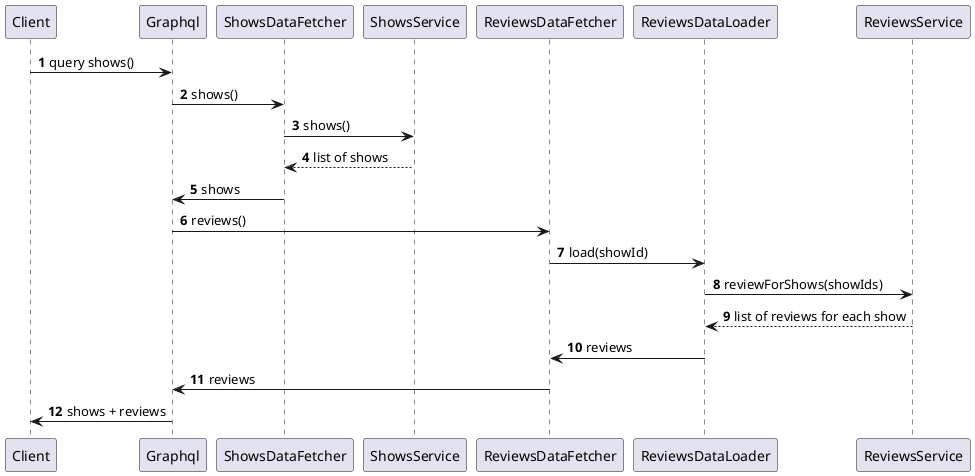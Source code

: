 @startuml
autonumber
Client -> Graphql: query shows()

Graphql -> ShowsDataFetcher: shows()

ShowsDataFetcher -> ShowsService: shows()

return list of shows

ShowsDataFetcher -> Graphql: shows

Graphql -> ReviewsDataFetcher: reviews()

ReviewsDataFetcher -> ReviewsDataLoader: load(showId)

ReviewsDataLoader -> ReviewsService: reviewForShows(showIds)

return list of reviews for each show

ReviewsDataLoader -> ReviewsDataFetcher: reviews

ReviewsDataFetcher -> Graphql: reviews

Graphql -> Client: shows + reviews

@enduml